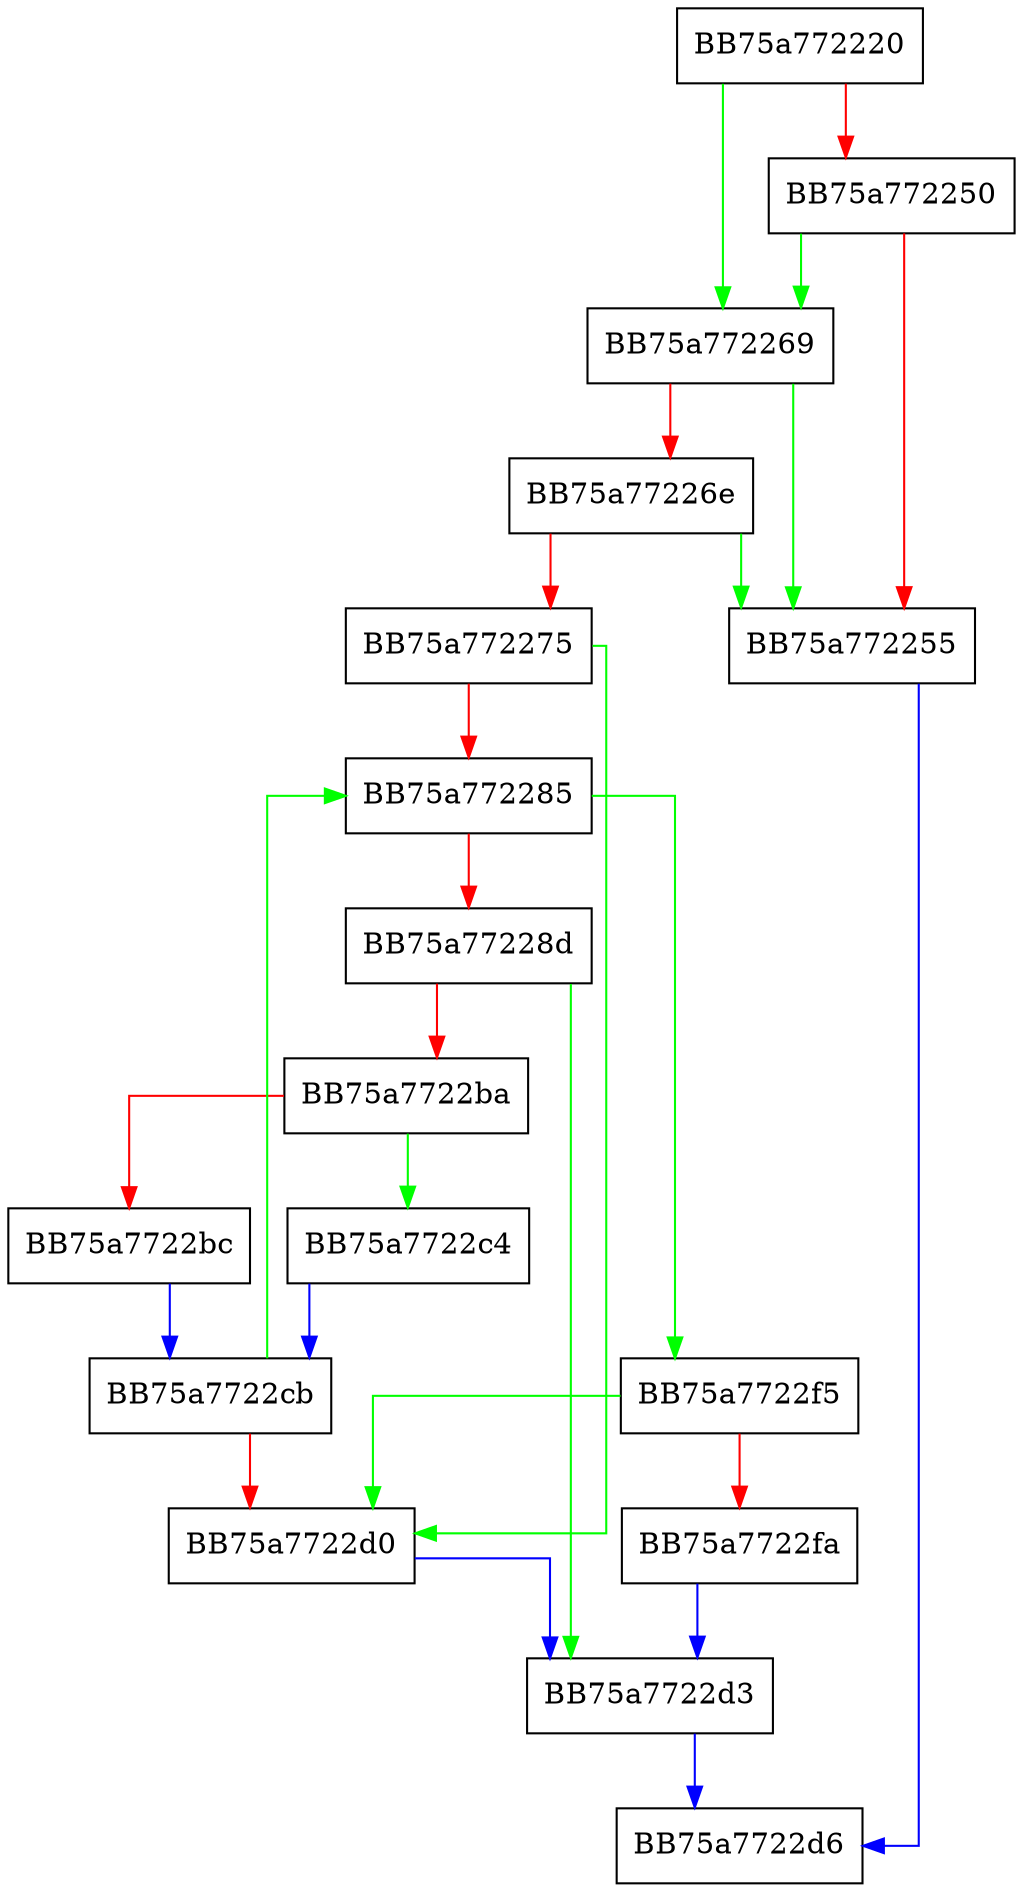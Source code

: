 digraph bsearch {
  node [shape="box"];
  graph [splines=ortho];
  BB75a772220 -> BB75a772269 [color="green"];
  BB75a772220 -> BB75a772250 [color="red"];
  BB75a772250 -> BB75a772269 [color="green"];
  BB75a772250 -> BB75a772255 [color="red"];
  BB75a772255 -> BB75a7722d6 [color="blue"];
  BB75a772269 -> BB75a772255 [color="green"];
  BB75a772269 -> BB75a77226e [color="red"];
  BB75a77226e -> BB75a772255 [color="green"];
  BB75a77226e -> BB75a772275 [color="red"];
  BB75a772275 -> BB75a7722d0 [color="green"];
  BB75a772275 -> BB75a772285 [color="red"];
  BB75a772285 -> BB75a7722f5 [color="green"];
  BB75a772285 -> BB75a77228d [color="red"];
  BB75a77228d -> BB75a7722d3 [color="green"];
  BB75a77228d -> BB75a7722ba [color="red"];
  BB75a7722ba -> BB75a7722c4 [color="green"];
  BB75a7722ba -> BB75a7722bc [color="red"];
  BB75a7722bc -> BB75a7722cb [color="blue"];
  BB75a7722c4 -> BB75a7722cb [color="blue"];
  BB75a7722cb -> BB75a772285 [color="green"];
  BB75a7722cb -> BB75a7722d0 [color="red"];
  BB75a7722d0 -> BB75a7722d3 [color="blue"];
  BB75a7722d3 -> BB75a7722d6 [color="blue"];
  BB75a7722f5 -> BB75a7722d0 [color="green"];
  BB75a7722f5 -> BB75a7722fa [color="red"];
  BB75a7722fa -> BB75a7722d3 [color="blue"];
}